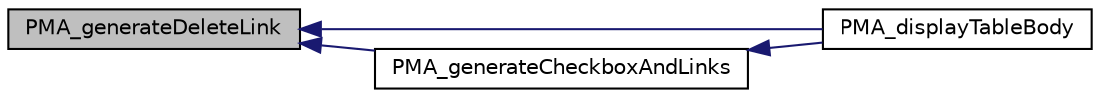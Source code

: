 digraph G
{
  edge [fontname="Helvetica",fontsize="10",labelfontname="Helvetica",labelfontsize="10"];
  node [fontname="Helvetica",fontsize="10",shape=record];
  rankdir="LR";
  Node1 [label="PMA_generateDeleteLink",height=0.2,width=0.4,color="black", fillcolor="grey75", style="filled" fontcolor="black"];
  Node1 -> Node2 [dir="back",color="midnightblue",fontsize="10",style="solid",fontname="Helvetica"];
  Node2 [label="PMA_displayTableBody",height=0.2,width=0.4,color="black", fillcolor="white", style="filled",URL="$display__tbl_8lib_8php.html#a584c8e9b54e86afef57d654e60a836ed",tooltip="Displays the body of the results table."];
  Node1 -> Node3 [dir="back",color="midnightblue",fontsize="10",style="solid",fontname="Helvetica"];
  Node3 [label="PMA_generateCheckboxAndLinks",height=0.2,width=0.4,color="black", fillcolor="white", style="filled",URL="$display__tbl_8lib_8php.html#aa2941a0e12aa16299a69a68c06c1ef12",tooltip="Generates checkbox and links at some position (left or right) (only called for horizontal mode)..."];
  Node3 -> Node2 [dir="back",color="midnightblue",fontsize="10",style="solid",fontname="Helvetica"];
}
